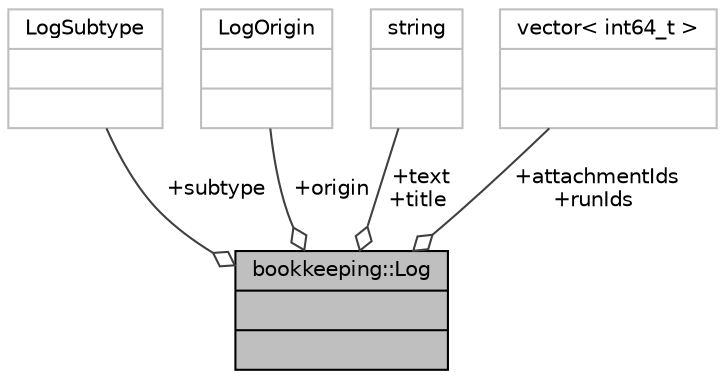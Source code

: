 digraph "bookkeeping::Log"
{
 // INTERACTIVE_SVG=YES
 // LATEX_PDF_SIZE
  bgcolor="transparent";
  edge [fontname="Helvetica",fontsize="10",labelfontname="Helvetica",labelfontsize="10"];
  node [fontname="Helvetica",fontsize="10",shape=record];
  Node1 [label="{bookkeeping::Log\n||}",height=0.2,width=0.4,color="black", fillcolor="grey75", style="filled", fontcolor="black",tooltip=" "];
  Node2 -> Node1 [color="grey25",fontsize="10",style="solid",label=" +subtype" ,arrowhead="odiamond",fontname="Helvetica"];
  Node2 [label="{LogSubtype\n||}",height=0.2,width=0.4,color="grey75",tooltip=" "];
  Node3 -> Node1 [color="grey25",fontsize="10",style="solid",label=" +origin" ,arrowhead="odiamond",fontname="Helvetica"];
  Node3 [label="{LogOrigin\n||}",height=0.2,width=0.4,color="grey75",tooltip=" "];
  Node4 -> Node1 [color="grey25",fontsize="10",style="solid",label=" +text\n+title" ,arrowhead="odiamond",fontname="Helvetica"];
  Node4 [label="{string\n||}",height=0.2,width=0.4,color="grey75",tooltip=" "];
  Node5 -> Node1 [color="grey25",fontsize="10",style="solid",label=" +attachmentIds\n+runIds" ,arrowhead="odiamond",fontname="Helvetica"];
  Node5 [label="{vector\< int64_t \>\n||}",height=0.2,width=0.4,color="grey75",tooltip=" "];
}
